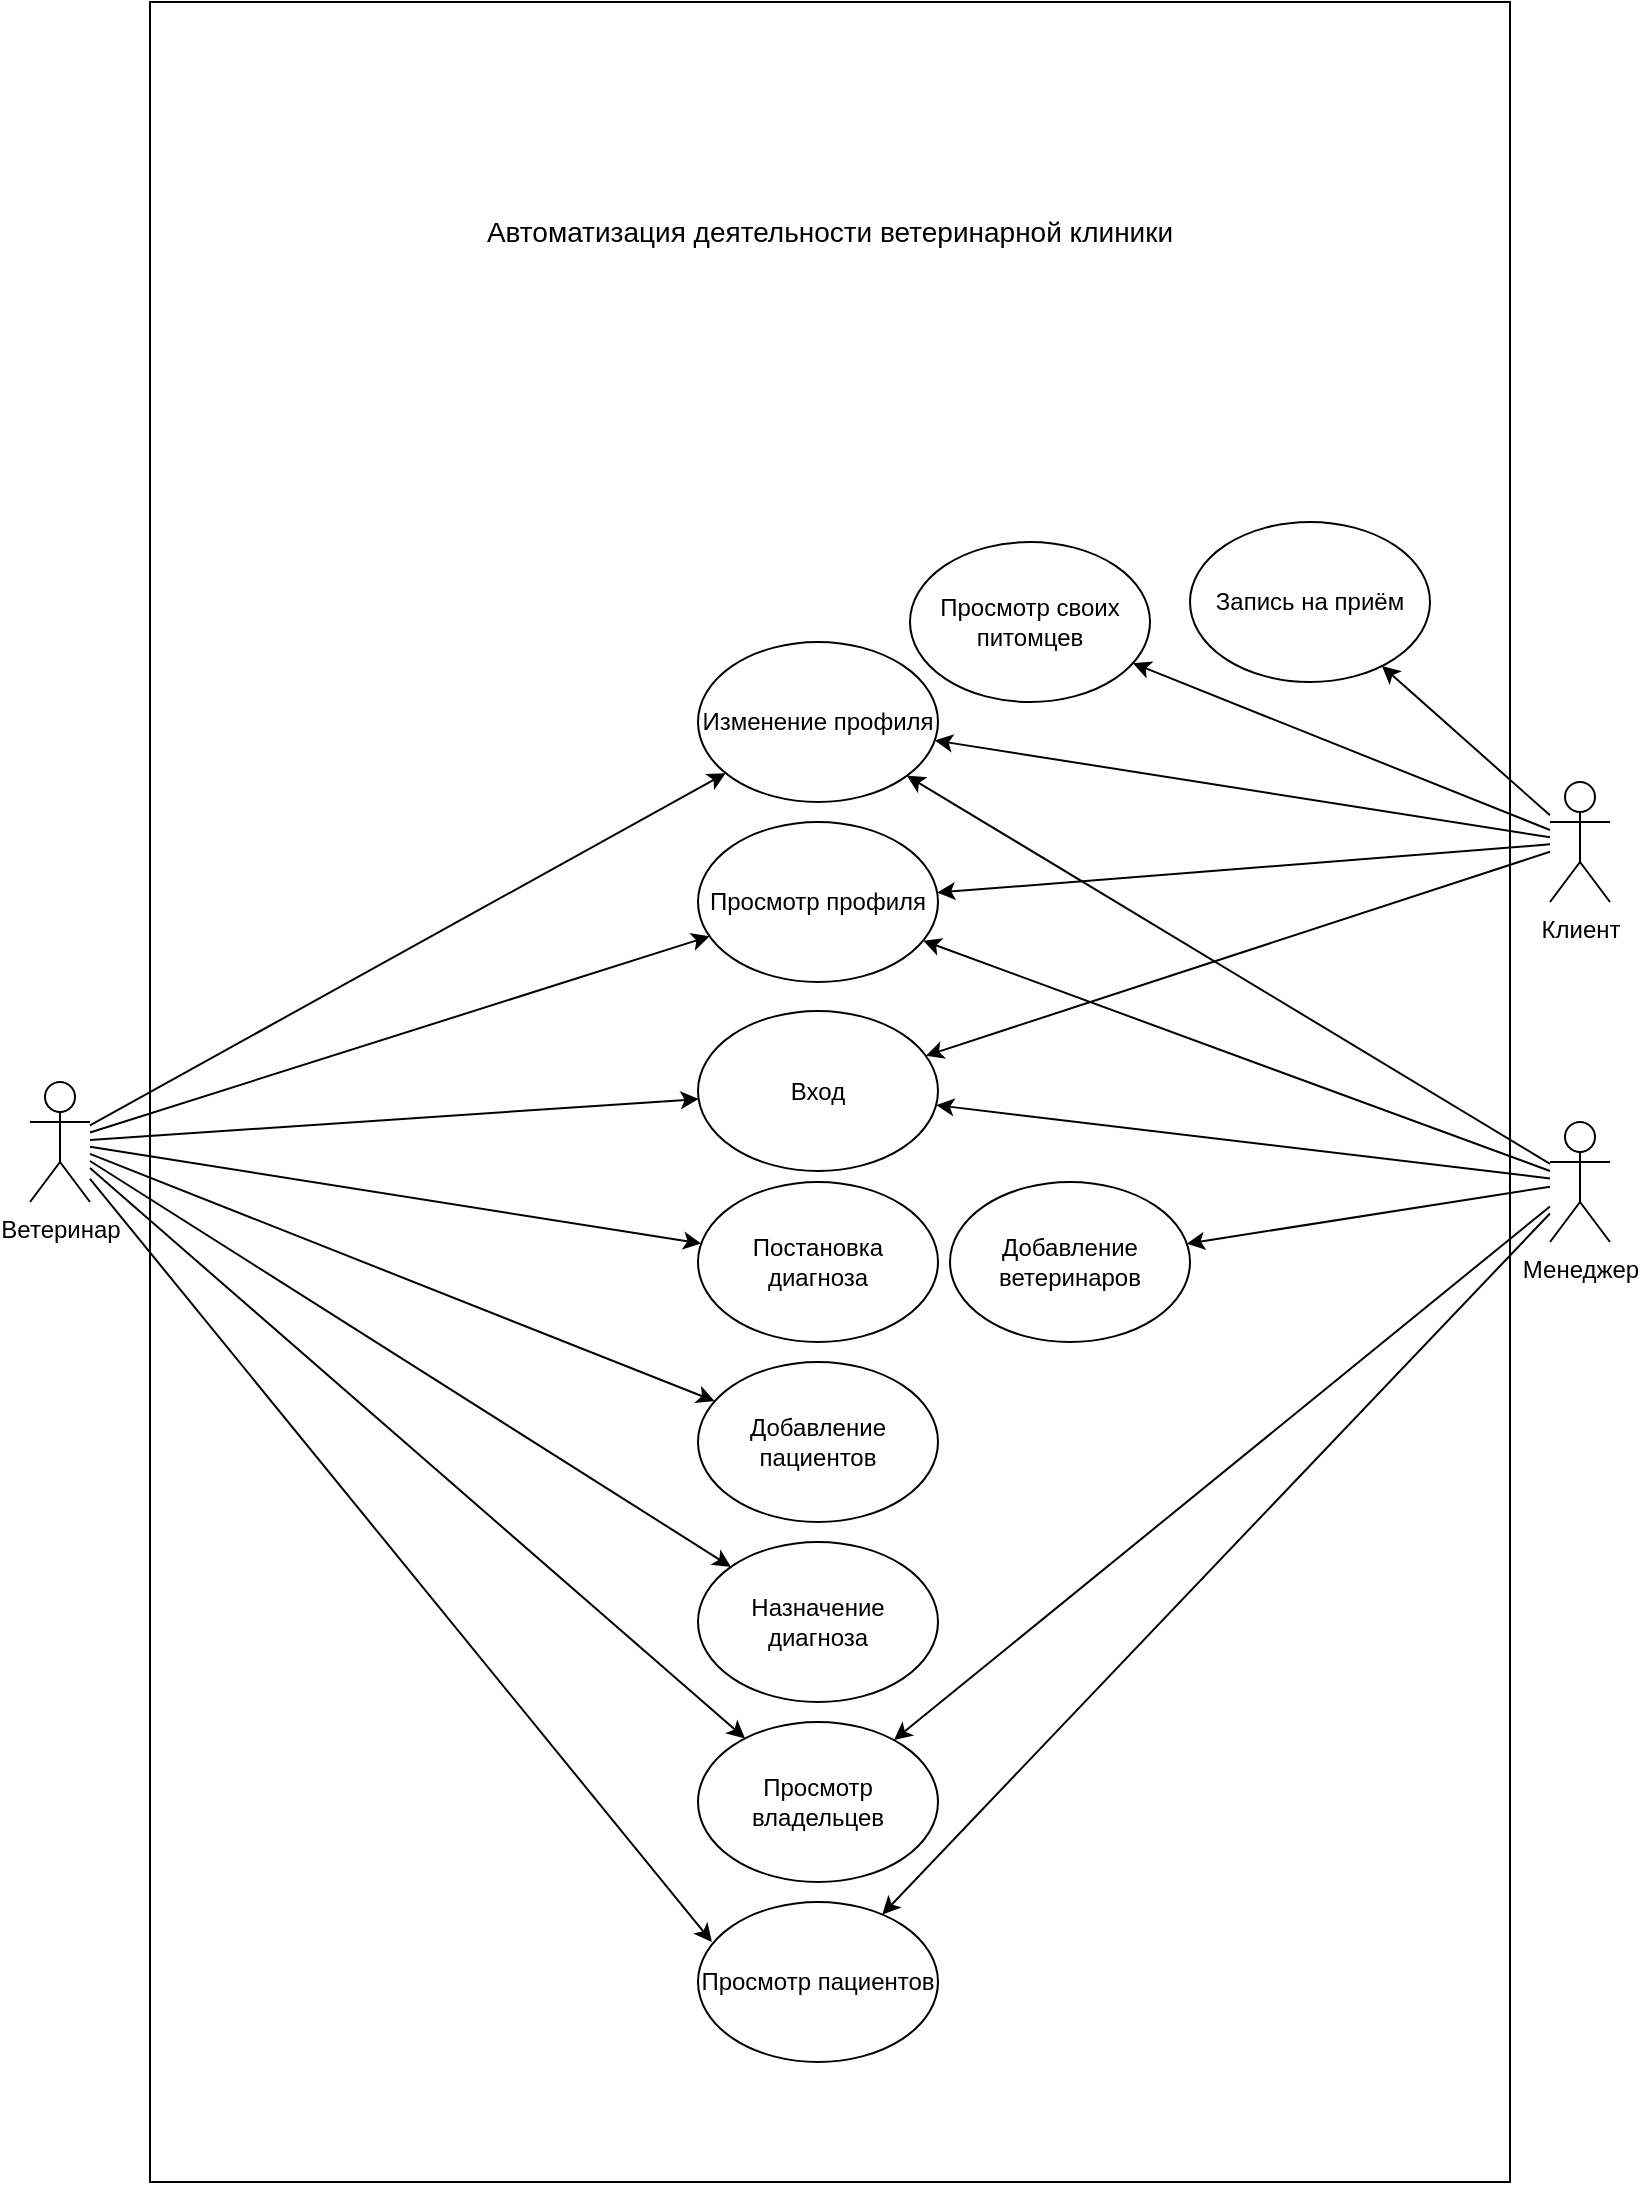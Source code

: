 <mxfile version="22.1.5" type="device">
  <diagram name="Страница — 1" id="1RQGi4DNIzGnQcsZKW0L">
    <mxGraphModel dx="1434" dy="780" grid="1" gridSize="10" guides="1" tooltips="1" connect="1" arrows="1" fold="1" page="1" pageScale="1" pageWidth="827" pageHeight="1169" math="0" shadow="0">
      <root>
        <mxCell id="0" />
        <mxCell id="1" parent="0" />
        <mxCell id="LNZ4Fc5pxDNfGptGV93a-5" value="" style="rounded=0;whiteSpace=wrap;html=1;" vertex="1" parent="1">
          <mxGeometry x="80" y="40" width="680" height="1090" as="geometry" />
        </mxCell>
        <mxCell id="13TNaGiuppaYFhXaL2Y3-1" value="Ветеринар" style="shape=umlActor;verticalLabelPosition=bottom;verticalAlign=top;html=1;outlineConnect=0;" parent="1" vertex="1">
          <mxGeometry x="20" y="580" width="30" height="60" as="geometry" />
        </mxCell>
        <mxCell id="13TNaGiuppaYFhXaL2Y3-2" value="Клиент" style="shape=umlActor;verticalLabelPosition=bottom;verticalAlign=top;html=1;outlineConnect=0;" parent="1" vertex="1">
          <mxGeometry x="780" y="430" width="30" height="60" as="geometry" />
        </mxCell>
        <mxCell id="13TNaGiuppaYFhXaL2Y3-8" value="Просмотр профиля" style="ellipse;whiteSpace=wrap;html=1;" parent="1" vertex="1">
          <mxGeometry x="354" y="450" width="120" height="80" as="geometry" />
        </mxCell>
        <mxCell id="13TNaGiuppaYFhXaL2Y3-10" value="Изменение профиля" style="ellipse;whiteSpace=wrap;html=1;" parent="1" vertex="1">
          <mxGeometry x="354" y="360" width="120" height="80" as="geometry" />
        </mxCell>
        <mxCell id="13TNaGiuppaYFhXaL2Y3-15" value="Вход" style="ellipse;whiteSpace=wrap;html=1;" parent="1" vertex="1">
          <mxGeometry x="354" y="544.5" width="120" height="80" as="geometry" />
        </mxCell>
        <mxCell id="13TNaGiuppaYFhXaL2Y3-22" value="Добавление&lt;br&gt;пациентов" style="ellipse;whiteSpace=wrap;html=1;" parent="1" vertex="1">
          <mxGeometry x="354" y="720" width="120" height="80" as="geometry" />
        </mxCell>
        <mxCell id="13TNaGiuppaYFhXaL2Y3-30" value="Постановка диагноза" style="ellipse;whiteSpace=wrap;html=1;" parent="1" vertex="1">
          <mxGeometry x="354" y="630" width="120" height="80" as="geometry" />
        </mxCell>
        <mxCell id="13TNaGiuppaYFhXaL2Y3-33" value="Просмотр своих питомцев" style="ellipse;whiteSpace=wrap;html=1;" parent="1" vertex="1">
          <mxGeometry x="460" y="310" width="120" height="80" as="geometry" />
        </mxCell>
        <mxCell id="13TNaGiuppaYFhXaL2Y3-35" value="Менеджер" style="shape=umlActor;verticalLabelPosition=bottom;verticalAlign=top;html=1;outlineConnect=0;" parent="1" vertex="1">
          <mxGeometry x="780" y="600" width="30" height="60" as="geometry" />
        </mxCell>
        <mxCell id="13TNaGiuppaYFhXaL2Y3-37" value="Добавление&lt;br&gt;ветеринаров" style="ellipse;whiteSpace=wrap;html=1;" parent="1" vertex="1">
          <mxGeometry x="480" y="630" width="120" height="80" as="geometry" />
        </mxCell>
        <mxCell id="13TNaGiuppaYFhXaL2Y3-46" value="Назначение диагноза" style="ellipse;whiteSpace=wrap;html=1;" parent="1" vertex="1">
          <mxGeometry x="354" y="810" width="120" height="80" as="geometry" />
        </mxCell>
        <mxCell id="13TNaGiuppaYFhXaL2Y3-66" value="Просмотр пациентов" style="ellipse;whiteSpace=wrap;html=1;" parent="1" vertex="1">
          <mxGeometry x="354" y="990" width="120" height="80" as="geometry" />
        </mxCell>
        <mxCell id="13TNaGiuppaYFhXaL2Y3-67" value="" style="endArrow=classic;html=1;rounded=0;" parent="1" source="13TNaGiuppaYFhXaL2Y3-1" target="13TNaGiuppaYFhXaL2Y3-30" edge="1">
          <mxGeometry width="50" height="50" relative="1" as="geometry">
            <mxPoint x="137" y="100" as="sourcePoint" />
            <mxPoint x="-13" y="110" as="targetPoint" />
          </mxGeometry>
        </mxCell>
        <mxCell id="13TNaGiuppaYFhXaL2Y3-70" value="" style="endArrow=classic;html=1;rounded=0;" parent="1" source="13TNaGiuppaYFhXaL2Y3-1" target="13TNaGiuppaYFhXaL2Y3-22" edge="1">
          <mxGeometry width="50" height="50" relative="1" as="geometry">
            <mxPoint x="97" y="400" as="sourcePoint" />
            <mxPoint x="29" y="-172" as="targetPoint" />
          </mxGeometry>
        </mxCell>
        <mxCell id="13TNaGiuppaYFhXaL2Y3-74" value="" style="endArrow=classic;html=1;rounded=0;" parent="1" source="13TNaGiuppaYFhXaL2Y3-1" target="13TNaGiuppaYFhXaL2Y3-46" edge="1">
          <mxGeometry width="50" height="50" relative="1" as="geometry">
            <mxPoint x="167" y="190" as="sourcePoint" />
            <mxPoint x="-107" y="246" as="targetPoint" />
          </mxGeometry>
        </mxCell>
        <mxCell id="13TNaGiuppaYFhXaL2Y3-76" value="" style="endArrow=classic;html=1;rounded=0;" parent="1" source="13TNaGiuppaYFhXaL2Y3-2" target="13TNaGiuppaYFhXaL2Y3-33" edge="1">
          <mxGeometry width="50" height="50" relative="1" as="geometry">
            <mxPoint x="747" y="90" as="sourcePoint" />
            <mxPoint x="747" y="140" as="targetPoint" />
          </mxGeometry>
        </mxCell>
        <mxCell id="13TNaGiuppaYFhXaL2Y3-77" value="" style="endArrow=classic;html=1;rounded=0;" parent="1" source="13TNaGiuppaYFhXaL2Y3-35" target="13TNaGiuppaYFhXaL2Y3-8" edge="1">
          <mxGeometry width="50" height="50" relative="1" as="geometry">
            <mxPoint x="647" y="370" as="sourcePoint" />
            <mxPoint x="540.362" y="477.647" as="targetPoint" />
          </mxGeometry>
        </mxCell>
        <mxCell id="13TNaGiuppaYFhXaL2Y3-78" value="" style="endArrow=classic;html=1;rounded=0;" parent="1" source="13TNaGiuppaYFhXaL2Y3-35" target="13TNaGiuppaYFhXaL2Y3-37" edge="1">
          <mxGeometry width="50" height="50" relative="1" as="geometry">
            <mxPoint x="657" y="380" as="sourcePoint" />
            <mxPoint x="859" y="169" as="targetPoint" />
          </mxGeometry>
        </mxCell>
        <mxCell id="13TNaGiuppaYFhXaL2Y3-86" value="" style="endArrow=classic;html=1;rounded=0;" parent="1" source="13TNaGiuppaYFhXaL2Y3-35" target="13TNaGiuppaYFhXaL2Y3-66" edge="1">
          <mxGeometry width="50" height="50" relative="1" as="geometry">
            <mxPoint x="607" y="430" as="sourcePoint" />
            <mxPoint x="889" y="782" as="targetPoint" />
          </mxGeometry>
        </mxCell>
        <mxCell id="13TNaGiuppaYFhXaL2Y3-90" value="" style="endArrow=classic;html=1;rounded=0;entryX=0.058;entryY=0.25;entryDx=0;entryDy=0;entryPerimeter=0;" parent="1" source="13TNaGiuppaYFhXaL2Y3-1" target="13TNaGiuppaYFhXaL2Y3-66" edge="1">
          <mxGeometry width="50" height="50" relative="1" as="geometry">
            <mxPoint x="147" y="470" as="sourcePoint" />
            <mxPoint x="315" y="552" as="targetPoint" />
          </mxGeometry>
        </mxCell>
        <mxCell id="13TNaGiuppaYFhXaL2Y3-92" value="" style="endArrow=classic;html=1;rounded=0;" parent="1" source="13TNaGiuppaYFhXaL2Y3-2" target="13TNaGiuppaYFhXaL2Y3-8" edge="1">
          <mxGeometry width="50" height="50" relative="1" as="geometry">
            <mxPoint x="757" y="120" as="sourcePoint" />
            <mxPoint x="497" y="410" as="targetPoint" />
          </mxGeometry>
        </mxCell>
        <mxCell id="13TNaGiuppaYFhXaL2Y3-95" value="" style="endArrow=classic;html=1;rounded=0;" parent="1" source="13TNaGiuppaYFhXaL2Y3-35" target="13TNaGiuppaYFhXaL2Y3-15" edge="1">
          <mxGeometry width="50" height="50" relative="1" as="geometry">
            <mxPoint x="582" y="210" as="sourcePoint" />
            <mxPoint x="299.426" y="491.213" as="targetPoint" />
          </mxGeometry>
        </mxCell>
        <mxCell id="13TNaGiuppaYFhXaL2Y3-96" value="" style="endArrow=classic;html=1;rounded=0;" parent="1" source="13TNaGiuppaYFhXaL2Y3-1" target="13TNaGiuppaYFhXaL2Y3-8" edge="1">
          <mxGeometry width="50" height="50" relative="1" as="geometry">
            <mxPoint x="485" y="589" as="sourcePoint" />
            <mxPoint x="214.574" y="491.213" as="targetPoint" />
          </mxGeometry>
        </mxCell>
        <mxCell id="13TNaGiuppaYFhXaL2Y3-101" value="Просмотр владельцев" style="ellipse;whiteSpace=wrap;html=1;" parent="1" vertex="1">
          <mxGeometry x="354" y="900" width="120" height="80" as="geometry" />
        </mxCell>
        <mxCell id="13TNaGiuppaYFhXaL2Y3-102" value="Запись на приём" style="ellipse;whiteSpace=wrap;html=1;" parent="1" vertex="1">
          <mxGeometry x="600" y="300" width="120" height="80" as="geometry" />
        </mxCell>
        <mxCell id="ezj19UnVO8KLnix9NmZM-1" value="" style="endArrow=classic;html=1;rounded=0;" parent="1" source="13TNaGiuppaYFhXaL2Y3-2" target="13TNaGiuppaYFhXaL2Y3-102" edge="1">
          <mxGeometry width="50" height="50" relative="1" as="geometry">
            <mxPoint x="557" y="250" as="sourcePoint" />
            <mxPoint x="559" y="299" as="targetPoint" />
          </mxGeometry>
        </mxCell>
        <mxCell id="ezj19UnVO8KLnix9NmZM-2" value="" style="endArrow=classic;html=1;rounded=0;" parent="1" source="13TNaGiuppaYFhXaL2Y3-1" target="13TNaGiuppaYFhXaL2Y3-101" edge="1">
          <mxGeometry width="50" height="50" relative="1" as="geometry">
            <mxPoint x="227" y="634" as="sourcePoint" />
            <mxPoint x="123" y="728" as="targetPoint" />
          </mxGeometry>
        </mxCell>
        <mxCell id="ezj19UnVO8KLnix9NmZM-3" value="" style="endArrow=classic;html=1;rounded=0;" parent="1" source="13TNaGiuppaYFhXaL2Y3-35" target="13TNaGiuppaYFhXaL2Y3-101" edge="1">
          <mxGeometry width="50" height="50" relative="1" as="geometry">
            <mxPoint x="248" y="650" as="sourcePoint" />
            <mxPoint x="289" y="860" as="targetPoint" />
          </mxGeometry>
        </mxCell>
        <mxCell id="ezj19UnVO8KLnix9NmZM-7" value="" style="endArrow=classic;html=1;rounded=0;" parent="1" source="13TNaGiuppaYFhXaL2Y3-2" target="13TNaGiuppaYFhXaL2Y3-15" edge="1">
          <mxGeometry width="50" height="50" relative="1" as="geometry">
            <mxPoint x="527" y="283" as="sourcePoint" />
            <mxPoint x="617" y="243" as="targetPoint" />
          </mxGeometry>
        </mxCell>
        <mxCell id="ezj19UnVO8KLnix9NmZM-13" value="&lt;font style=&quot;font-size: 14px;&quot;&gt;Автоматизация деятельности ветеринарной клиники&lt;/font&gt;" style="text;html=1;strokeColor=none;fillColor=none;align=center;verticalAlign=middle;whiteSpace=wrap;rounded=0;" parent="1" vertex="1">
          <mxGeometry x="220" y="130" width="400" height="50" as="geometry" />
        </mxCell>
        <mxCell id="LNZ4Fc5pxDNfGptGV93a-1" value="" style="endArrow=classic;html=1;rounded=0;" edge="1" parent="1" source="13TNaGiuppaYFhXaL2Y3-1" target="13TNaGiuppaYFhXaL2Y3-15">
          <mxGeometry width="50" height="50" relative="1" as="geometry">
            <mxPoint x="60" y="612" as="sourcePoint" />
            <mxPoint x="323" y="472" as="targetPoint" />
          </mxGeometry>
        </mxCell>
        <mxCell id="LNZ4Fc5pxDNfGptGV93a-2" value="" style="endArrow=classic;html=1;rounded=0;" edge="1" parent="1" source="13TNaGiuppaYFhXaL2Y3-1" target="13TNaGiuppaYFhXaL2Y3-10">
          <mxGeometry width="50" height="50" relative="1" as="geometry">
            <mxPoint x="60" y="607" as="sourcePoint" />
            <mxPoint x="327" y="381" as="targetPoint" />
          </mxGeometry>
        </mxCell>
        <mxCell id="LNZ4Fc5pxDNfGptGV93a-3" value="" style="endArrow=classic;html=1;rounded=0;" edge="1" parent="1" source="13TNaGiuppaYFhXaL2Y3-2" target="13TNaGiuppaYFhXaL2Y3-10">
          <mxGeometry width="50" height="50" relative="1" as="geometry">
            <mxPoint x="780" y="446" as="sourcePoint" />
            <mxPoint x="443" y="355" as="targetPoint" />
          </mxGeometry>
        </mxCell>
        <mxCell id="LNZ4Fc5pxDNfGptGV93a-4" value="" style="endArrow=classic;html=1;rounded=0;" edge="1" parent="1" source="13TNaGiuppaYFhXaL2Y3-35" target="13TNaGiuppaYFhXaL2Y3-10">
          <mxGeometry width="50" height="50" relative="1" as="geometry">
            <mxPoint x="760" y="641" as="sourcePoint" />
            <mxPoint x="600" y="647" as="targetPoint" />
          </mxGeometry>
        </mxCell>
      </root>
    </mxGraphModel>
  </diagram>
</mxfile>
